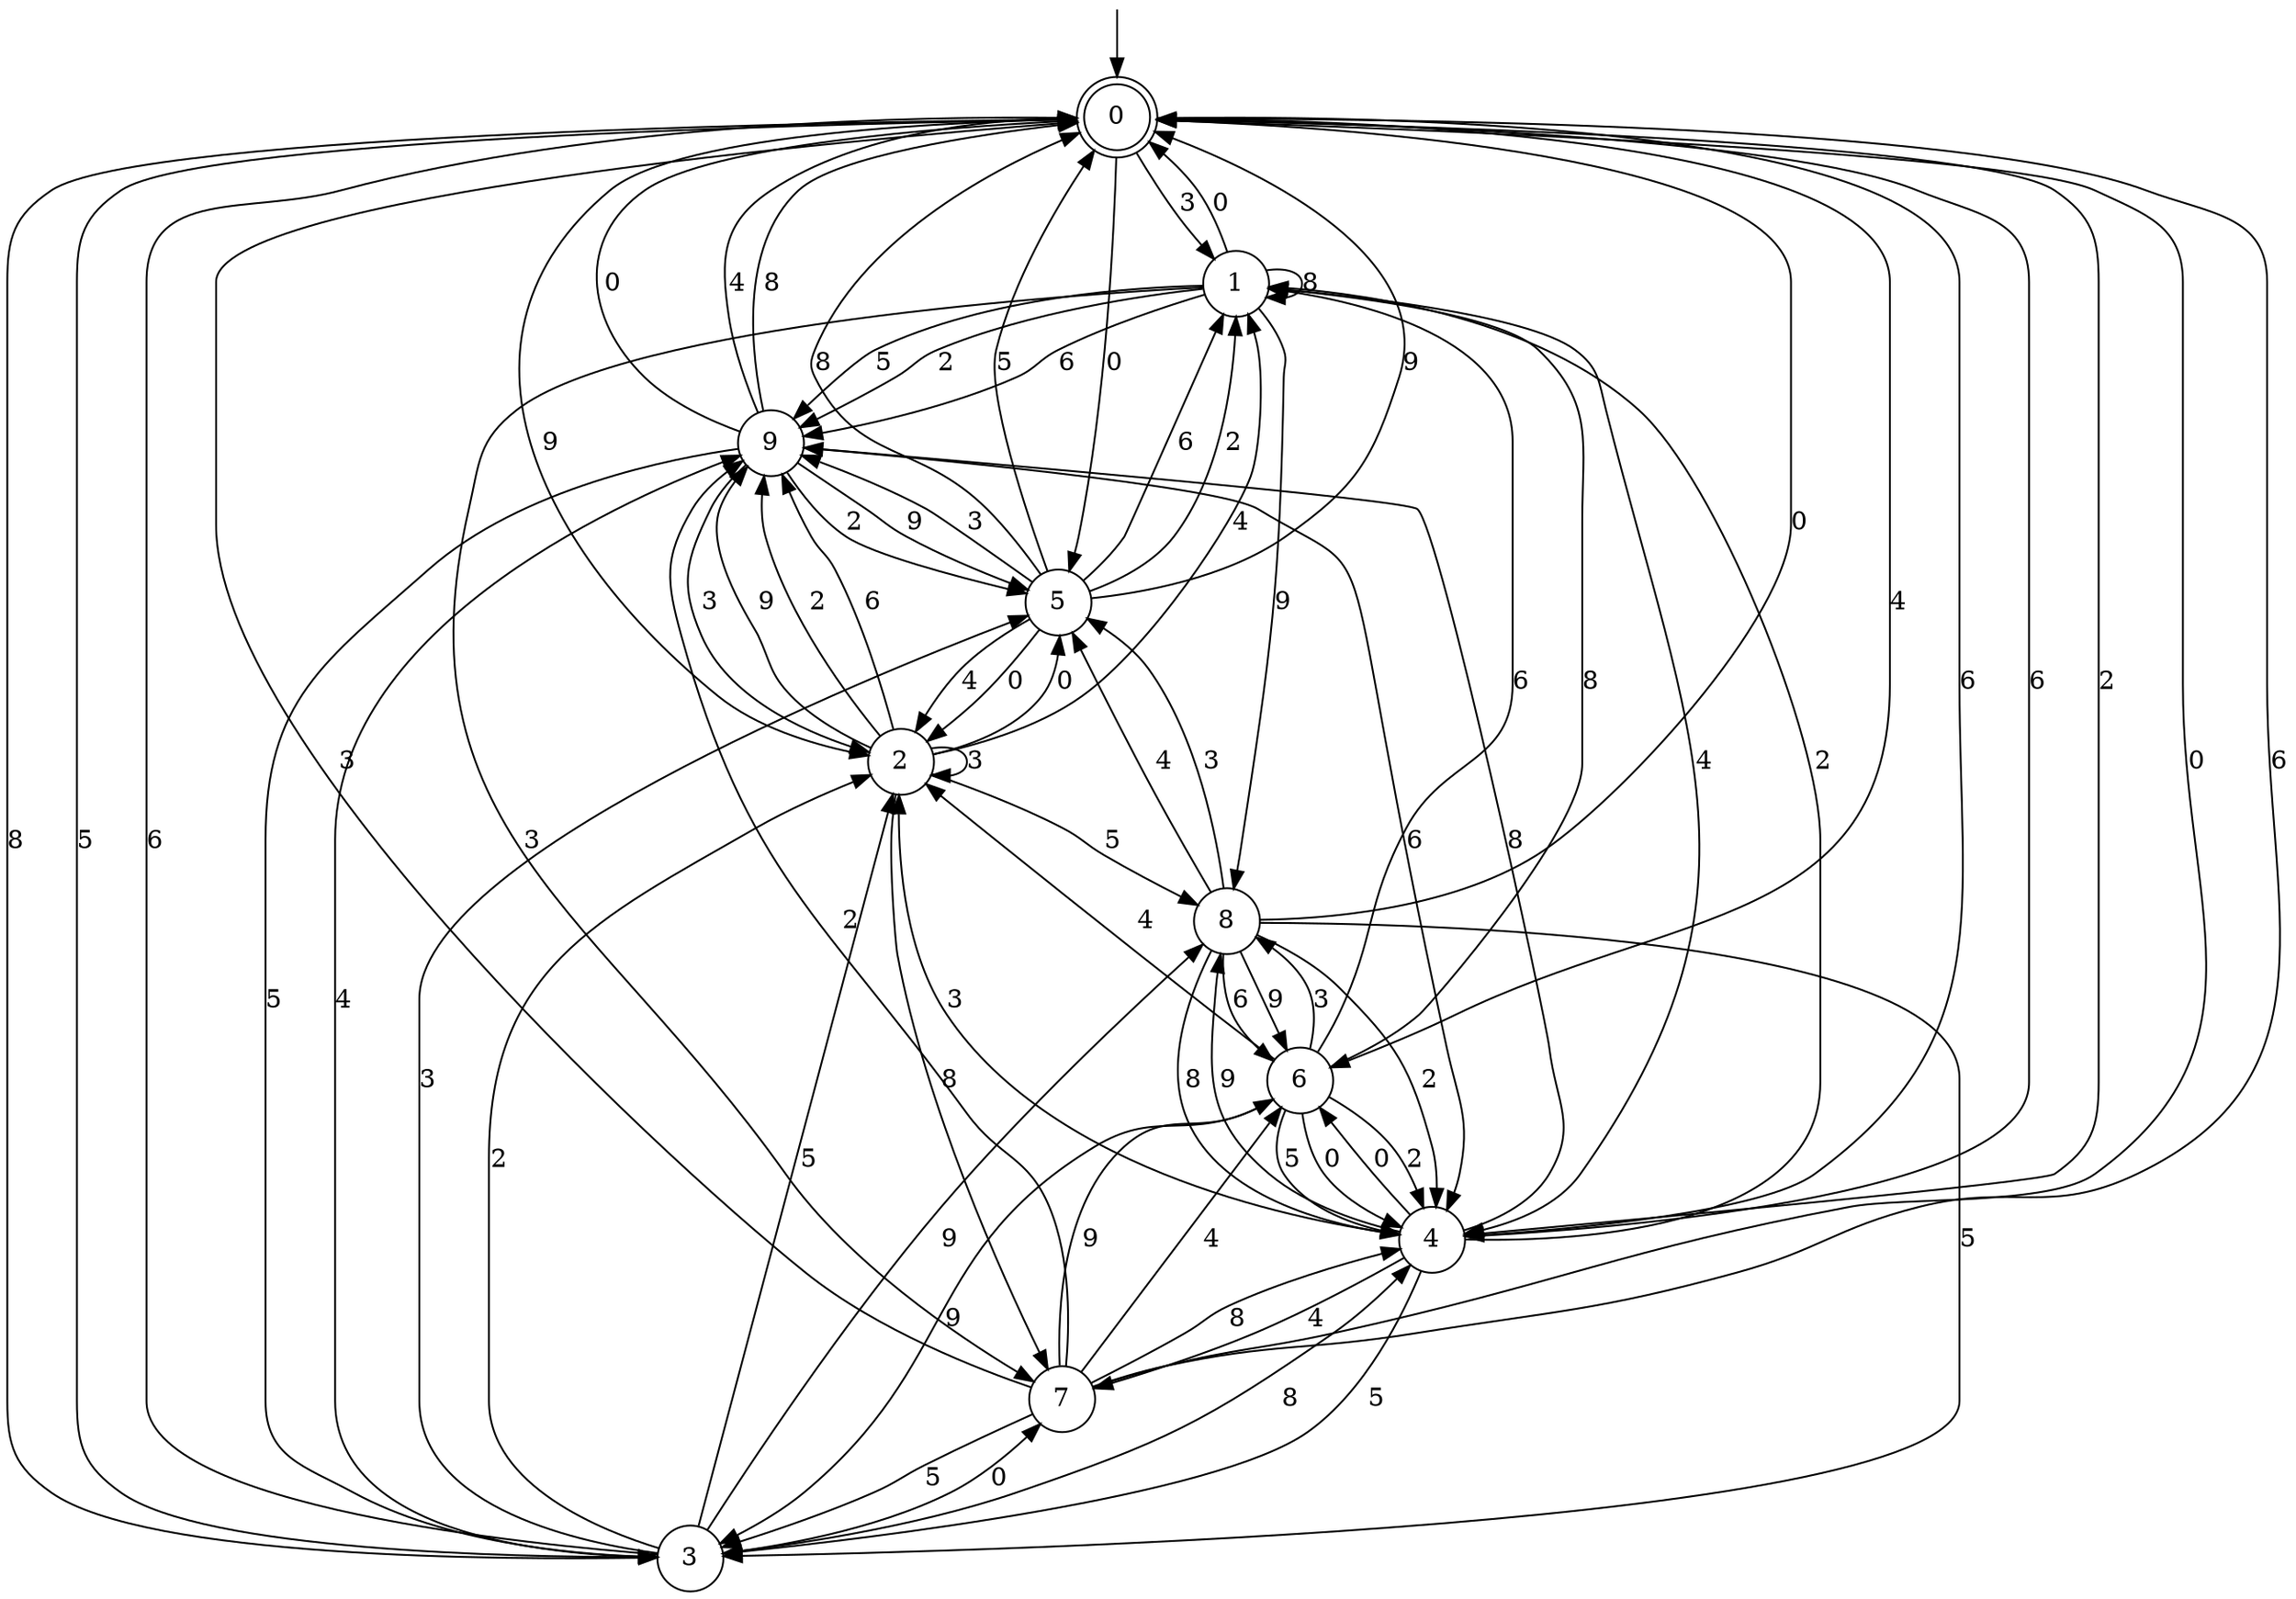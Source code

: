 digraph g {

	s0 [shape="doublecircle" label="0"];
	s1 [shape="circle" label="1"];
	s2 [shape="circle" label="2"];
	s3 [shape="circle" label="3"];
	s4 [shape="circle" label="4"];
	s5 [shape="circle" label="5"];
	s6 [shape="circle" label="6"];
	s7 [shape="circle" label="7"];
	s8 [shape="circle" label="8"];
	s9 [shape="circle" label="9"];
	s0 -> s1 [label="3"];
	s0 -> s2 [label="9"];
	s0 -> s3 [label="8"];
	s0 -> s4 [label="2"];
	s0 -> s5 [label="0"];
	s0 -> s6 [label="4"];
	s0 -> s4 [label="6"];
	s0 -> s3 [label="5"];
	s1 -> s7 [label="3"];
	s1 -> s8 [label="9"];
	s1 -> s1 [label="8"];
	s1 -> s9 [label="2"];
	s1 -> s0 [label="0"];
	s1 -> s4 [label="4"];
	s1 -> s9 [label="6"];
	s1 -> s9 [label="5"];
	s2 -> s2 [label="3"];
	s2 -> s9 [label="9"];
	s2 -> s7 [label="8"];
	s2 -> s9 [label="2"];
	s2 -> s5 [label="0"];
	s2 -> s1 [label="4"];
	s2 -> s9 [label="6"];
	s2 -> s8 [label="5"];
	s3 -> s5 [label="3"];
	s3 -> s8 [label="9"];
	s3 -> s4 [label="8"];
	s3 -> s2 [label="2"];
	s3 -> s7 [label="0"];
	s3 -> s9 [label="4"];
	s3 -> s0 [label="6"];
	s3 -> s2 [label="5"];
	s4 -> s2 [label="3"];
	s4 -> s8 [label="9"];
	s4 -> s9 [label="8"];
	s4 -> s1 [label="2"];
	s4 -> s6 [label="0"];
	s4 -> s7 [label="4"];
	s4 -> s0 [label="6"];
	s4 -> s3 [label="5"];
	s5 -> s9 [label="3"];
	s5 -> s0 [label="9"];
	s5 -> s0 [label="8"];
	s5 -> s1 [label="2"];
	s5 -> s2 [label="0"];
	s5 -> s2 [label="4"];
	s5 -> s1 [label="6"];
	s5 -> s0 [label="5"];
	s6 -> s8 [label="3"];
	s6 -> s3 [label="9"];
	s6 -> s1 [label="8"];
	s6 -> s4 [label="2"];
	s6 -> s4 [label="0"];
	s6 -> s2 [label="4"];
	s6 -> s1 [label="6"];
	s6 -> s4 [label="5"];
	s7 -> s0 [label="3"];
	s7 -> s6 [label="9"];
	s7 -> s4 [label="8"];
	s7 -> s9 [label="2"];
	s7 -> s0 [label="0"];
	s7 -> s6 [label="4"];
	s7 -> s0 [label="6"];
	s7 -> s3 [label="5"];
	s8 -> s5 [label="3"];
	s8 -> s6 [label="9"];
	s8 -> s4 [label="8"];
	s8 -> s4 [label="2"];
	s8 -> s0 [label="0"];
	s8 -> s5 [label="4"];
	s8 -> s6 [label="6"];
	s8 -> s3 [label="5"];
	s9 -> s2 [label="3"];
	s9 -> s5 [label="9"];
	s9 -> s0 [label="8"];
	s9 -> s5 [label="2"];
	s9 -> s0 [label="0"];
	s9 -> s0 [label="4"];
	s9 -> s4 [label="6"];
	s9 -> s3 [label="5"];

__start0 [label="" shape="none" width="0" height="0"];
__start0 -> s0;

}
